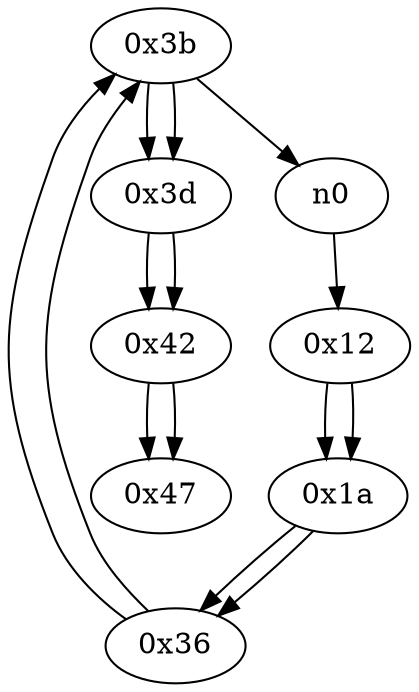 digraph G{
/* nodes */
/* Start Freq.: 31436 */
/* entry: 0x12  */
  n1 [label="0x42"]
  n2 [label="0x12"]
  n3 [label="0x1a"]
  n4 [label="0x36"]
  n5 [label="0x3b"]
  n6 [label="0x3d"]
  n7 [label="0x47"]
/* edges */
n1 -> n7;
n6 -> n1;
n2 -> n3;
n0 -> n2;
n3 -> n4;
n2 -> n3;
n4 -> n5;
n3 -> n4;
n5 -> n0;
n5 -> n6;
n4 -> n5;
n6 -> n1;
n5 -> n6;
n1 -> n7;
}
